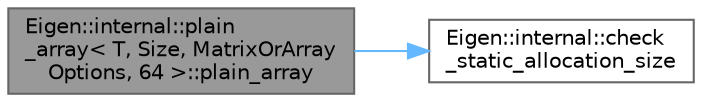 digraph "Eigen::internal::plain_array&lt; T, Size, MatrixOrArrayOptions, 64 &gt;::plain_array"
{
 // LATEX_PDF_SIZE
  bgcolor="transparent";
  edge [fontname=Helvetica,fontsize=10,labelfontname=Helvetica,labelfontsize=10];
  node [fontname=Helvetica,fontsize=10,shape=box,height=0.2,width=0.4];
  rankdir="LR";
  Node1 [id="Node000001",label="Eigen::internal::plain\l_array\< T, Size, MatrixOrArray\lOptions, 64 \>::plain_array",height=0.2,width=0.4,color="gray40", fillcolor="grey60", style="filled", fontcolor="black",tooltip=" "];
  Node1 -> Node2 [id="edge2_Node000001_Node000002",color="steelblue1",style="solid",tooltip=" "];
  Node2 [id="Node000002",label="Eigen::internal::check\l_static_allocation_size",height=0.2,width=0.4,color="grey40", fillcolor="white", style="filled",URL="$namespace_eigen_1_1internal.html#a0f7142ecdc385ba5e9dcf80f996c2e25",tooltip=" "];
}
